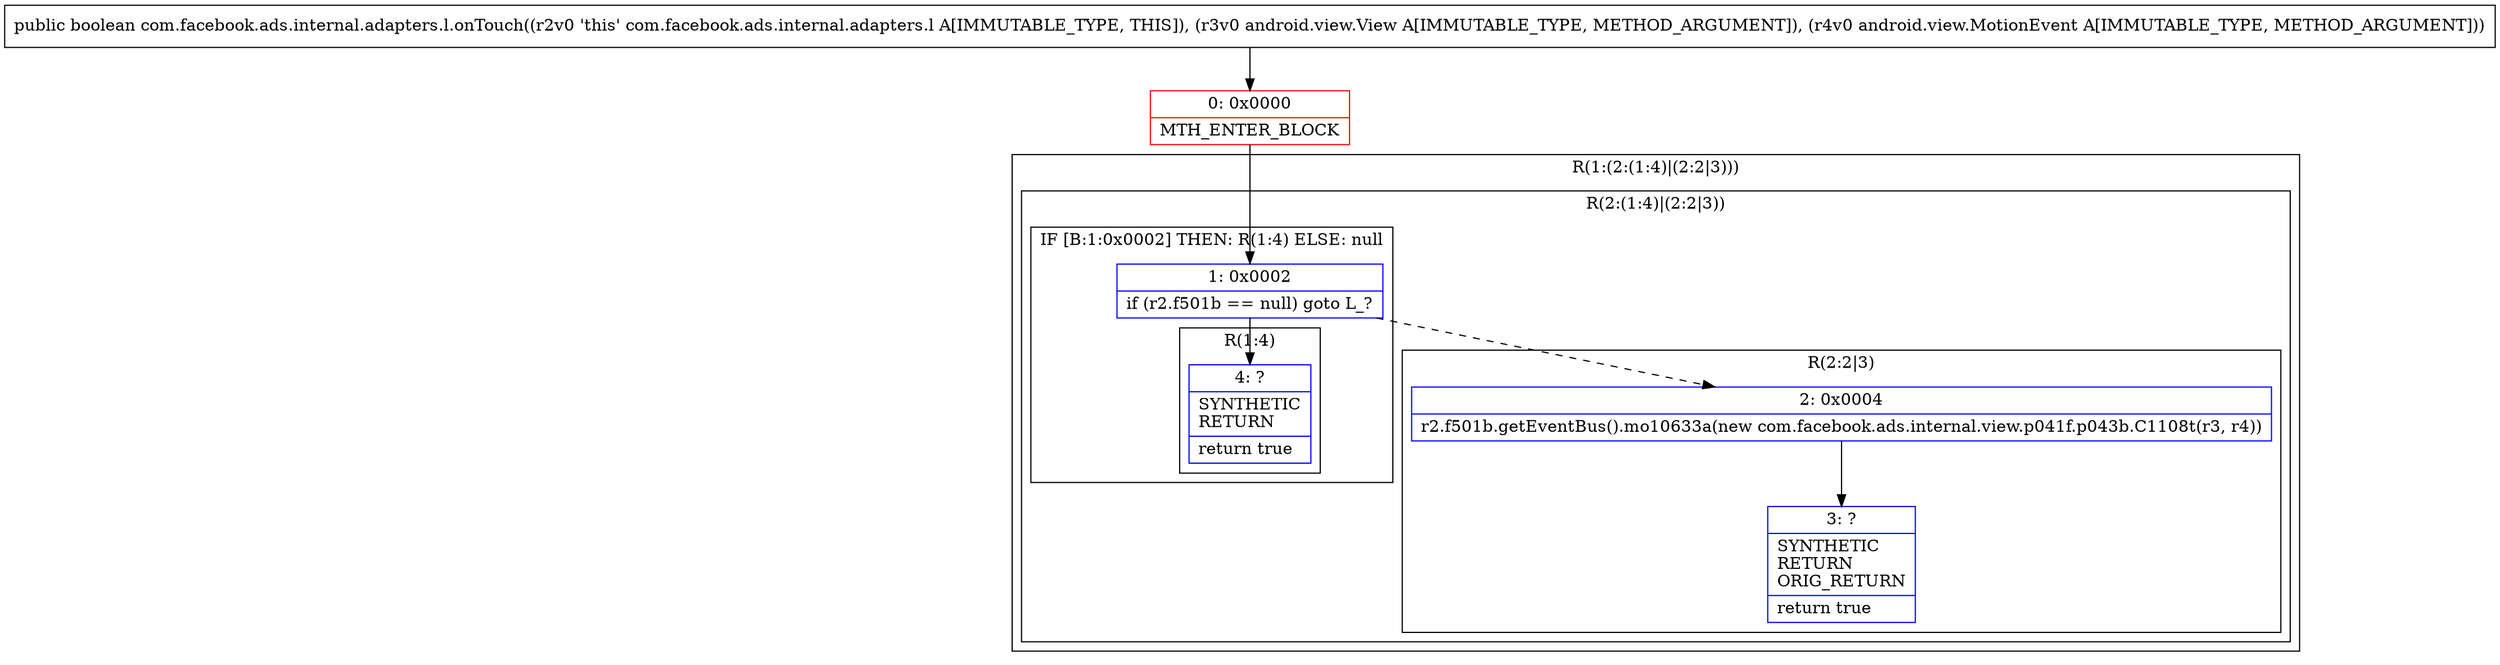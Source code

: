 digraph "CFG forcom.facebook.ads.internal.adapters.l.onTouch(Landroid\/view\/View;Landroid\/view\/MotionEvent;)Z" {
subgraph cluster_Region_1216328613 {
label = "R(1:(2:(1:4)|(2:2|3)))";
node [shape=record,color=blue];
subgraph cluster_Region_1578764752 {
label = "R(2:(1:4)|(2:2|3))";
node [shape=record,color=blue];
subgraph cluster_IfRegion_1915038530 {
label = "IF [B:1:0x0002] THEN: R(1:4) ELSE: null";
node [shape=record,color=blue];
Node_1 [shape=record,label="{1\:\ 0x0002|if (r2.f501b == null) goto L_?\l}"];
subgraph cluster_Region_191292899 {
label = "R(1:4)";
node [shape=record,color=blue];
Node_4 [shape=record,label="{4\:\ ?|SYNTHETIC\lRETURN\l|return true\l}"];
}
}
subgraph cluster_Region_1051827633 {
label = "R(2:2|3)";
node [shape=record,color=blue];
Node_2 [shape=record,label="{2\:\ 0x0004|r2.f501b.getEventBus().mo10633a(new com.facebook.ads.internal.view.p041f.p043b.C1108t(r3, r4))\l}"];
Node_3 [shape=record,label="{3\:\ ?|SYNTHETIC\lRETURN\lORIG_RETURN\l|return true\l}"];
}
}
}
Node_0 [shape=record,color=red,label="{0\:\ 0x0000|MTH_ENTER_BLOCK\l}"];
MethodNode[shape=record,label="{public boolean com.facebook.ads.internal.adapters.l.onTouch((r2v0 'this' com.facebook.ads.internal.adapters.l A[IMMUTABLE_TYPE, THIS]), (r3v0 android.view.View A[IMMUTABLE_TYPE, METHOD_ARGUMENT]), (r4v0 android.view.MotionEvent A[IMMUTABLE_TYPE, METHOD_ARGUMENT])) }"];
MethodNode -> Node_0;
Node_1 -> Node_2[style=dashed];
Node_1 -> Node_4;
Node_2 -> Node_3;
Node_0 -> Node_1;
}

